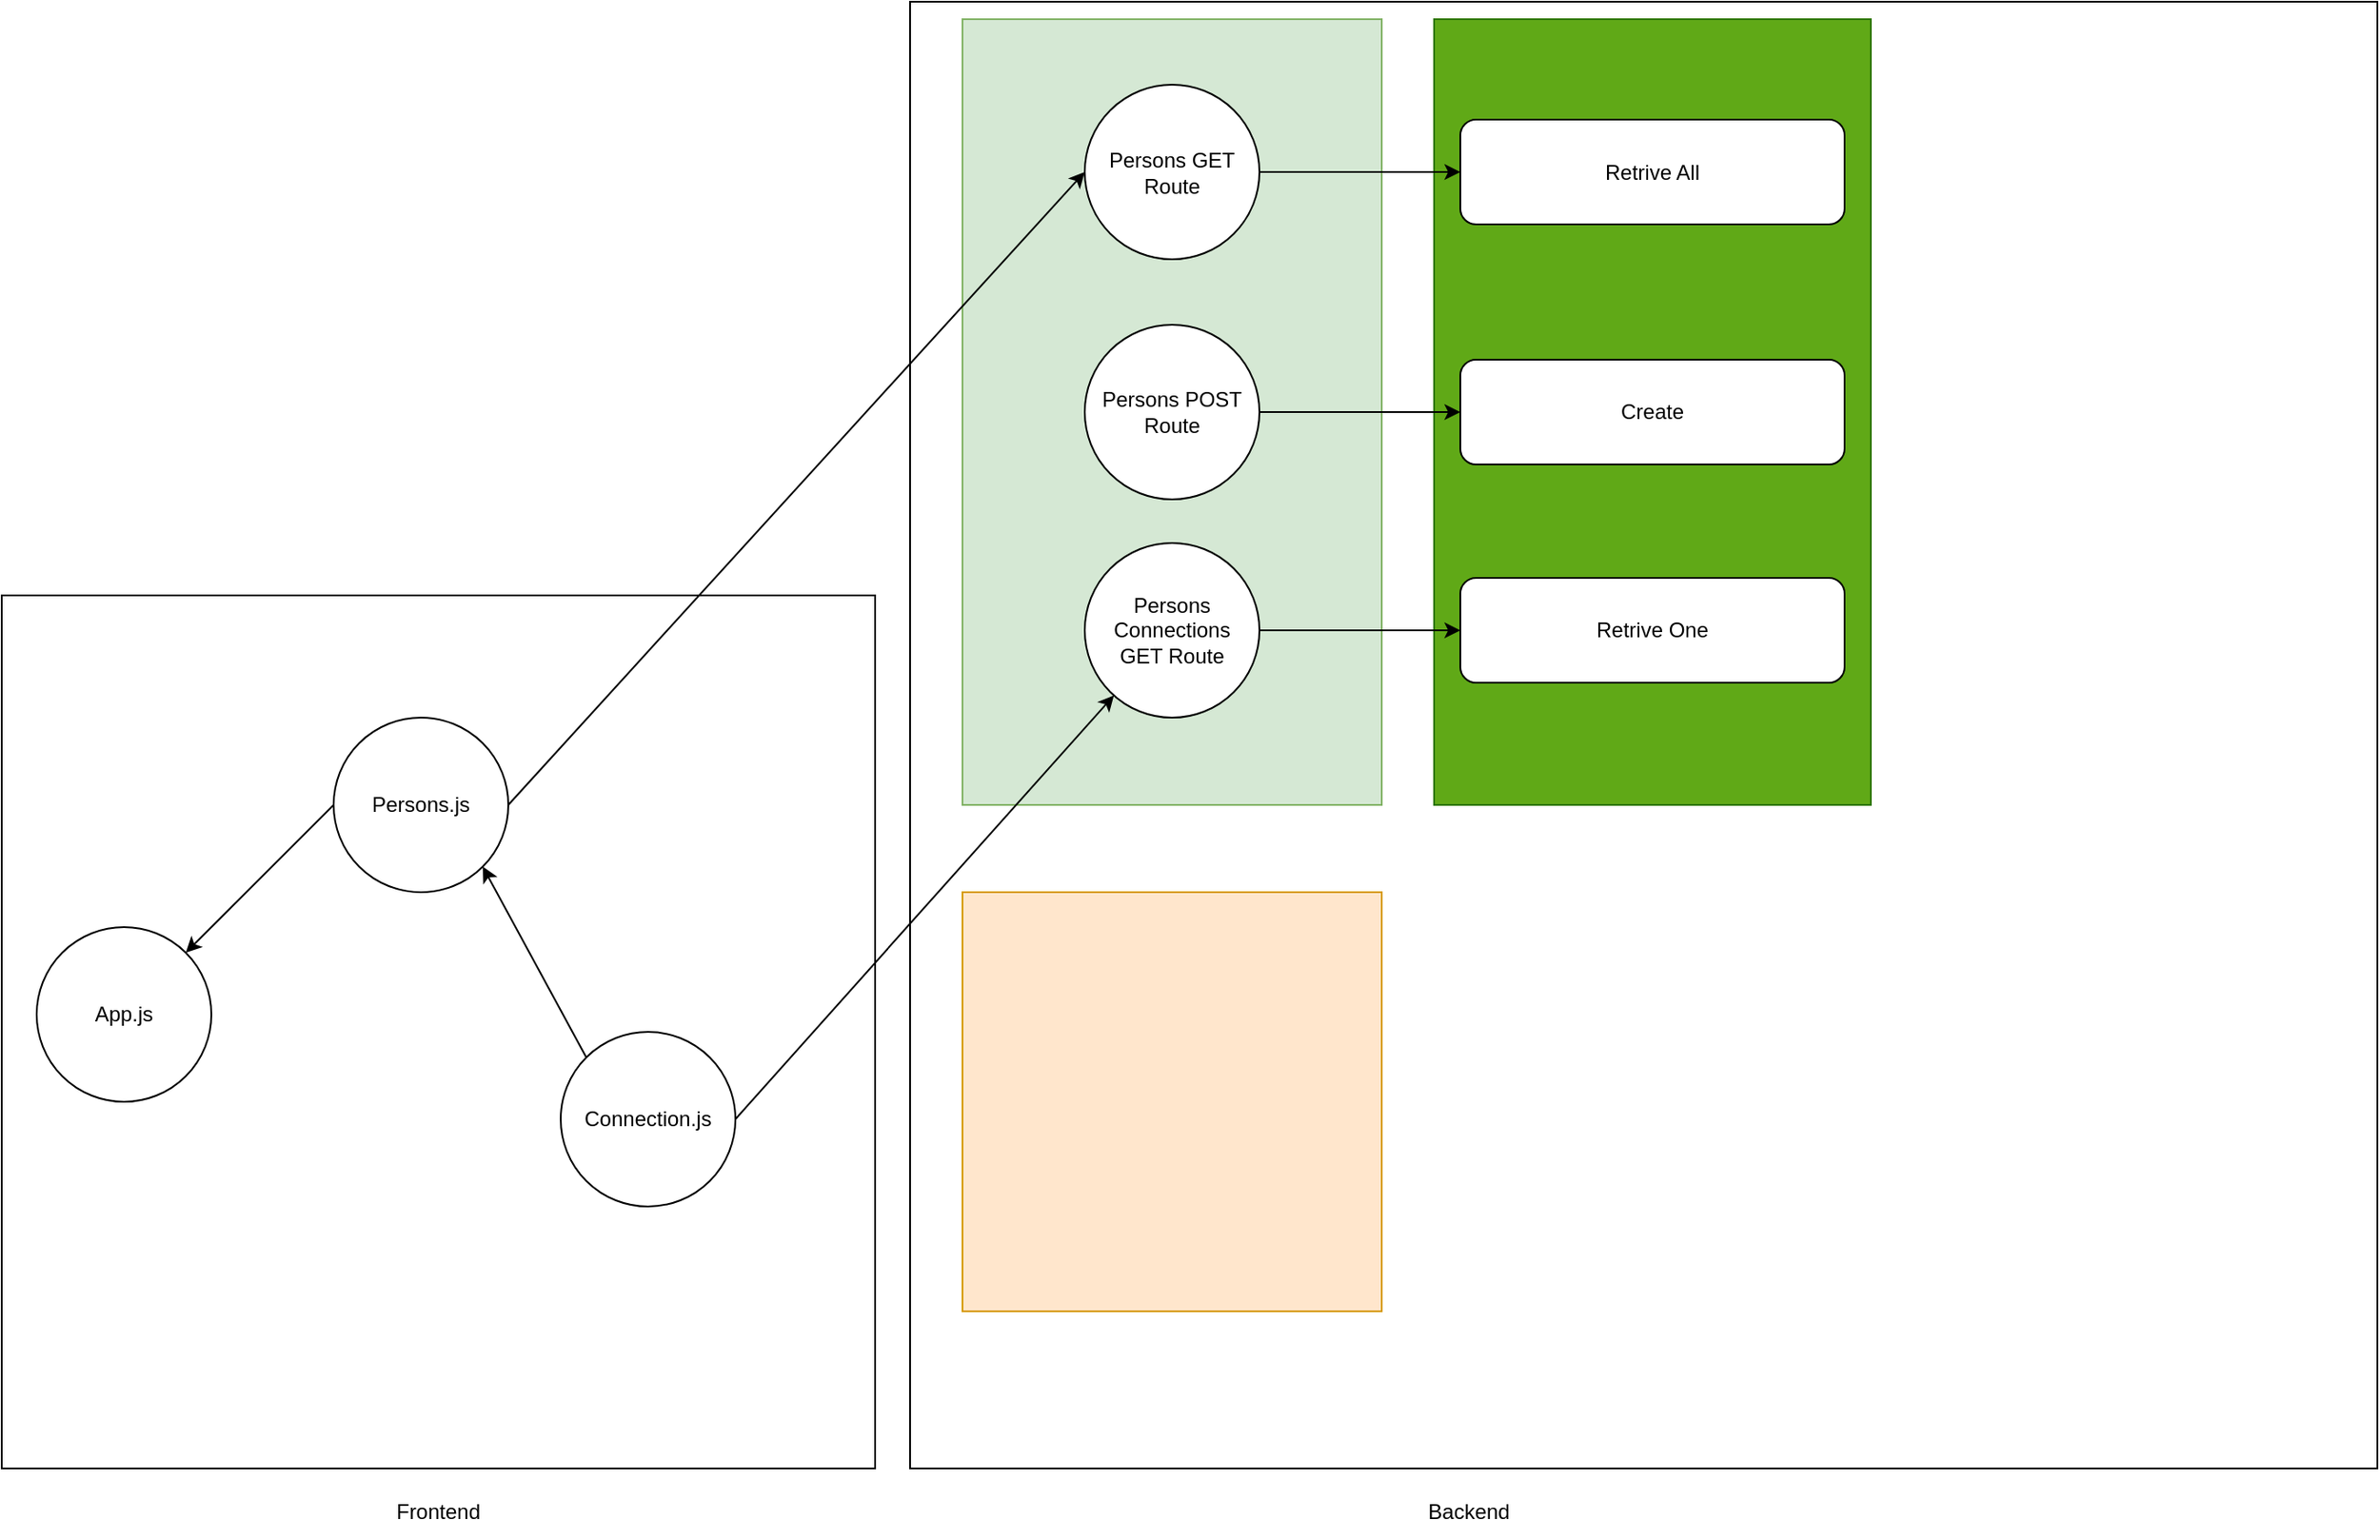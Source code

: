 <mxfile version="20.8.10" type="device"><diagram name="Page-1" id="bwcgj5CM04iLFoA0H8oU"><mxGraphModel dx="1034" dy="1773" grid="1" gridSize="10" guides="1" tooltips="1" connect="1" arrows="1" fold="1" page="1" pageScale="1" pageWidth="1654" pageHeight="1169" math="0" shadow="0"><root><mxCell id="0"/><mxCell id="1" parent="0"/><mxCell id="oYwTYDNezpOGuFGyEVmE-1" value="" style="whiteSpace=wrap;html=1;aspect=fixed;" vertex="1" parent="1"><mxGeometry x="40" y="60" width="500" height="500" as="geometry"/></mxCell><mxCell id="oYwTYDNezpOGuFGyEVmE-2" value="Frontend" style="text;html=1;strokeColor=none;fillColor=none;align=center;verticalAlign=middle;whiteSpace=wrap;rounded=0;" vertex="1" parent="1"><mxGeometry x="260" y="570" width="60" height="30" as="geometry"/></mxCell><mxCell id="oYwTYDNezpOGuFGyEVmE-3" value="" style="whiteSpace=wrap;html=1;aspect=fixed;" vertex="1" parent="1"><mxGeometry x="560" y="-280" width="840" height="840" as="geometry"/></mxCell><mxCell id="oYwTYDNezpOGuFGyEVmE-4" value="Backend" style="text;html=1;strokeColor=none;fillColor=none;align=center;verticalAlign=middle;whiteSpace=wrap;rounded=0;" vertex="1" parent="1"><mxGeometry x="850" y="570" width="60" height="30" as="geometry"/></mxCell><mxCell id="oYwTYDNezpOGuFGyEVmE-5" value="App.js" style="ellipse;whiteSpace=wrap;html=1;aspect=fixed;" vertex="1" parent="1"><mxGeometry x="60" y="250" width="100" height="100" as="geometry"/></mxCell><mxCell id="oYwTYDNezpOGuFGyEVmE-9" style="edgeStyle=none;rounded=0;orthogonalLoop=1;jettySize=auto;html=1;exitX=0;exitY=0.5;exitDx=0;exitDy=0;entryX=1;entryY=0;entryDx=0;entryDy=0;" edge="1" parent="1" source="oYwTYDNezpOGuFGyEVmE-6" target="oYwTYDNezpOGuFGyEVmE-5"><mxGeometry relative="1" as="geometry"/></mxCell><mxCell id="oYwTYDNezpOGuFGyEVmE-6" value="Persons.js" style="ellipse;whiteSpace=wrap;html=1;aspect=fixed;" vertex="1" parent="1"><mxGeometry x="230" y="130" width="100" height="100" as="geometry"/></mxCell><mxCell id="oYwTYDNezpOGuFGyEVmE-11" style="edgeStyle=none;rounded=0;orthogonalLoop=1;jettySize=auto;html=1;exitX=0;exitY=0;exitDx=0;exitDy=0;entryX=1;entryY=1;entryDx=0;entryDy=0;" edge="1" parent="1" source="oYwTYDNezpOGuFGyEVmE-7" target="oYwTYDNezpOGuFGyEVmE-6"><mxGeometry relative="1" as="geometry"/></mxCell><mxCell id="oYwTYDNezpOGuFGyEVmE-7" value="Connection.js" style="ellipse;whiteSpace=wrap;html=1;aspect=fixed;" vertex="1" parent="1"><mxGeometry x="360" y="310" width="100" height="100" as="geometry"/></mxCell><mxCell id="oYwTYDNezpOGuFGyEVmE-22" value="" style="group;fillColor=#d5e8d4;strokeColor=#82b366;" vertex="1" connectable="0" parent="1"><mxGeometry x="590" y="-270" width="240" height="450" as="geometry"/></mxCell><mxCell id="oYwTYDNezpOGuFGyEVmE-12" value="Persons GET Route" style="ellipse;whiteSpace=wrap;html=1;aspect=fixed;" vertex="1" parent="oYwTYDNezpOGuFGyEVmE-22"><mxGeometry x="70" y="37.5" width="100" height="100" as="geometry"/></mxCell><mxCell id="oYwTYDNezpOGuFGyEVmE-23" value="Persons POST Route" style="ellipse;whiteSpace=wrap;html=1;aspect=fixed;" vertex="1" parent="oYwTYDNezpOGuFGyEVmE-22"><mxGeometry x="70" y="175.0" width="100" height="100" as="geometry"/></mxCell><mxCell id="oYwTYDNezpOGuFGyEVmE-15" value="Persons Connections &lt;br&gt;GET Route" style="ellipse;whiteSpace=wrap;html=1;aspect=fixed;" vertex="1" parent="oYwTYDNezpOGuFGyEVmE-22"><mxGeometry x="70" y="300" width="100" height="100" as="geometry"/></mxCell><mxCell id="oYwTYDNezpOGuFGyEVmE-13" style="edgeStyle=none;rounded=0;orthogonalLoop=1;jettySize=auto;html=1;exitX=1;exitY=0.5;exitDx=0;exitDy=0;entryX=0;entryY=0.5;entryDx=0;entryDy=0;" edge="1" parent="1" source="oYwTYDNezpOGuFGyEVmE-6" target="oYwTYDNezpOGuFGyEVmE-12"><mxGeometry relative="1" as="geometry"/></mxCell><mxCell id="oYwTYDNezpOGuFGyEVmE-25" value="" style="whiteSpace=wrap;html=1;aspect=fixed;fillColor=#ffe6cc;strokeColor=#d79b00;" vertex="1" parent="1"><mxGeometry x="590" y="230" width="240" height="240" as="geometry"/></mxCell><mxCell id="oYwTYDNezpOGuFGyEVmE-16" style="edgeStyle=none;rounded=0;orthogonalLoop=1;jettySize=auto;html=1;exitX=1;exitY=0.5;exitDx=0;exitDy=0;" edge="1" parent="1" source="oYwTYDNezpOGuFGyEVmE-7" target="oYwTYDNezpOGuFGyEVmE-15"><mxGeometry relative="1" as="geometry"/></mxCell><mxCell id="oYwTYDNezpOGuFGyEVmE-34" value="" style="rounded=0;whiteSpace=wrap;html=1;fillColor=#60a917;fontColor=#ffffff;strokeColor=#2D7600;" vertex="1" parent="1"><mxGeometry x="860" y="-270" width="250" height="450" as="geometry"/></mxCell><mxCell id="oYwTYDNezpOGuFGyEVmE-28" value="Create" style="rounded=1;whiteSpace=wrap;html=1;" vertex="1" parent="1"><mxGeometry x="875" y="-75" width="220" height="60" as="geometry"/></mxCell><mxCell id="oYwTYDNezpOGuFGyEVmE-29" value="Retrive One" style="rounded=1;whiteSpace=wrap;html=1;" vertex="1" parent="1"><mxGeometry x="875" y="50" width="220" height="60" as="geometry"/></mxCell><mxCell id="oYwTYDNezpOGuFGyEVmE-30" value="Retrive All" style="rounded=1;whiteSpace=wrap;html=1;" vertex="1" parent="1"><mxGeometry x="875" y="-212.5" width="220" height="60" as="geometry"/></mxCell><mxCell id="oYwTYDNezpOGuFGyEVmE-33" style="edgeStyle=none;rounded=0;orthogonalLoop=1;jettySize=auto;html=1;exitX=1;exitY=0.5;exitDx=0;exitDy=0;entryX=0;entryY=0.5;entryDx=0;entryDy=0;" edge="1" parent="1" source="oYwTYDNezpOGuFGyEVmE-12" target="oYwTYDNezpOGuFGyEVmE-30"><mxGeometry relative="1" as="geometry"/></mxCell><mxCell id="oYwTYDNezpOGuFGyEVmE-36" style="edgeStyle=none;rounded=0;orthogonalLoop=1;jettySize=auto;html=1;exitX=1;exitY=0.5;exitDx=0;exitDy=0;entryX=0;entryY=0.5;entryDx=0;entryDy=0;" edge="1" parent="1" source="oYwTYDNezpOGuFGyEVmE-23" target="oYwTYDNezpOGuFGyEVmE-28"><mxGeometry relative="1" as="geometry"/></mxCell><mxCell id="oYwTYDNezpOGuFGyEVmE-37" style="edgeStyle=none;rounded=0;orthogonalLoop=1;jettySize=auto;html=1;exitX=1;exitY=0.5;exitDx=0;exitDy=0;entryX=0;entryY=0.5;entryDx=0;entryDy=0;" edge="1" parent="1" source="oYwTYDNezpOGuFGyEVmE-15" target="oYwTYDNezpOGuFGyEVmE-29"><mxGeometry relative="1" as="geometry"/></mxCell></root></mxGraphModel></diagram></mxfile>